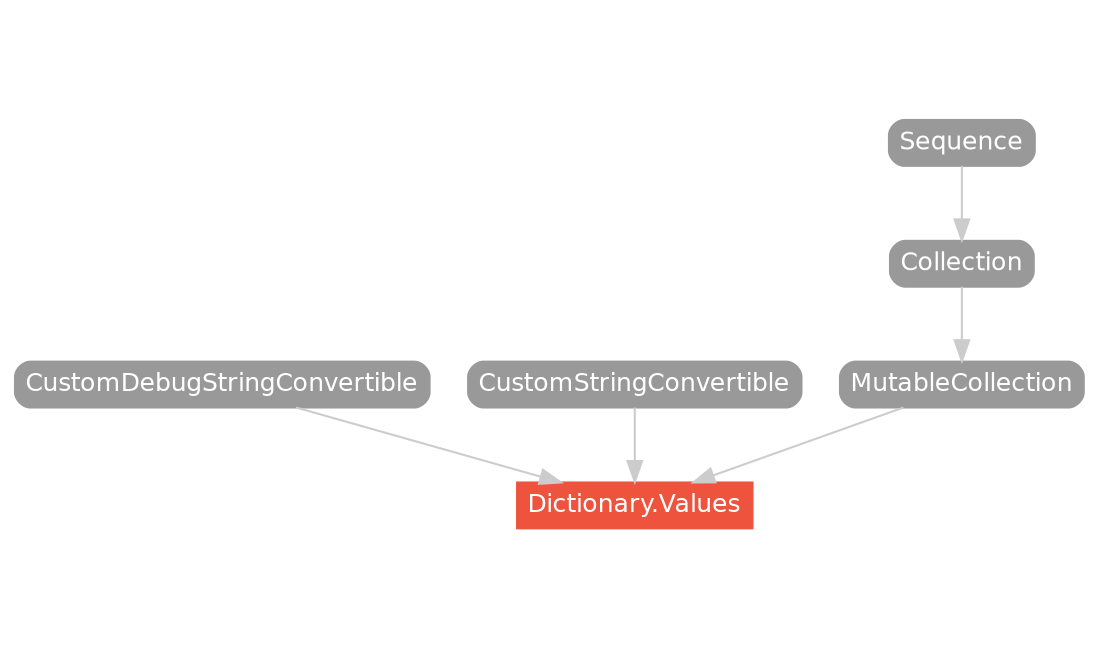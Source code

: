 strict digraph "Dictionary.Values - Type Hierarchy - SwiftDoc.org" {
    pad="0.1,0.8"
    node [shape=box, style="filled,rounded", color="#999999", fillcolor="#999999", fontcolor=white, fontname=Helvetica, fontnames="Helvetica,sansserif", fontsize=12, margin="0.07,0.05", height="0.3"]
    edge [color="#cccccc"]
    "Collection" [URL="/protocol/Collection/hierarchy/"]
    "CustomDebugStringConvertible" [URL="/protocol/CustomDebugStringConvertible/hierarchy/"]
    "CustomStringConvertible" [URL="/protocol/CustomStringConvertible/hierarchy/"]
    "Dictionary.Values" [URL="/type/Dictionary.Values/", style="filled", fillcolor="#ee543d", color="#ee543d"]
    "MutableCollection" [URL="/protocol/MutableCollection/hierarchy/"]
    "Sequence" [URL="/protocol/Sequence/hierarchy/"]    "MutableCollection" -> "Dictionary.Values"
    "CustomStringConvertible" -> "Dictionary.Values"
    "CustomDebugStringConvertible" -> "Dictionary.Values"
    "Collection" -> "MutableCollection"
    "Sequence" -> "Collection"
    subgraph Types {
        rank = max; "Dictionary.Values";
    }
}